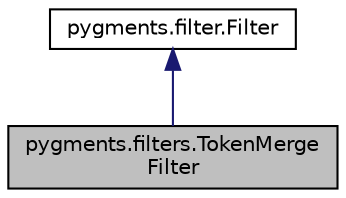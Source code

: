 digraph "pygments.filters.TokenMergeFilter"
{
 // LATEX_PDF_SIZE
  edge [fontname="Helvetica",fontsize="10",labelfontname="Helvetica",labelfontsize="10"];
  node [fontname="Helvetica",fontsize="10",shape=record];
  Node1 [label="pygments.filters.TokenMerge\lFilter",height=0.2,width=0.4,color="black", fillcolor="grey75", style="filled", fontcolor="black",tooltip=" "];
  Node2 -> Node1 [dir="back",color="midnightblue",fontsize="10",style="solid",fontname="Helvetica"];
  Node2 [label="pygments.filter.Filter",height=0.2,width=0.4,color="black", fillcolor="white", style="filled",URL="$classpygments_1_1filter_1_1Filter.html",tooltip=" "];
}
